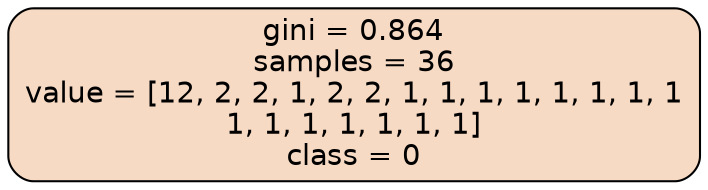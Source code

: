 digraph Tree {
node [shape=box, style="filled, rounded", color="black", fontname=helvetica] ;
edge [fontname=helvetica] ;
0 [label="gini = 0.864\nsamples = 36\nvalue = [12, 2, 2, 1, 2, 2, 1, 1, 1, 1, 1, 1, 1, 1\n1, 1, 1, 1, 1, 1, 1]\nclass = 0", fillcolor="#e581394b"] ;
}